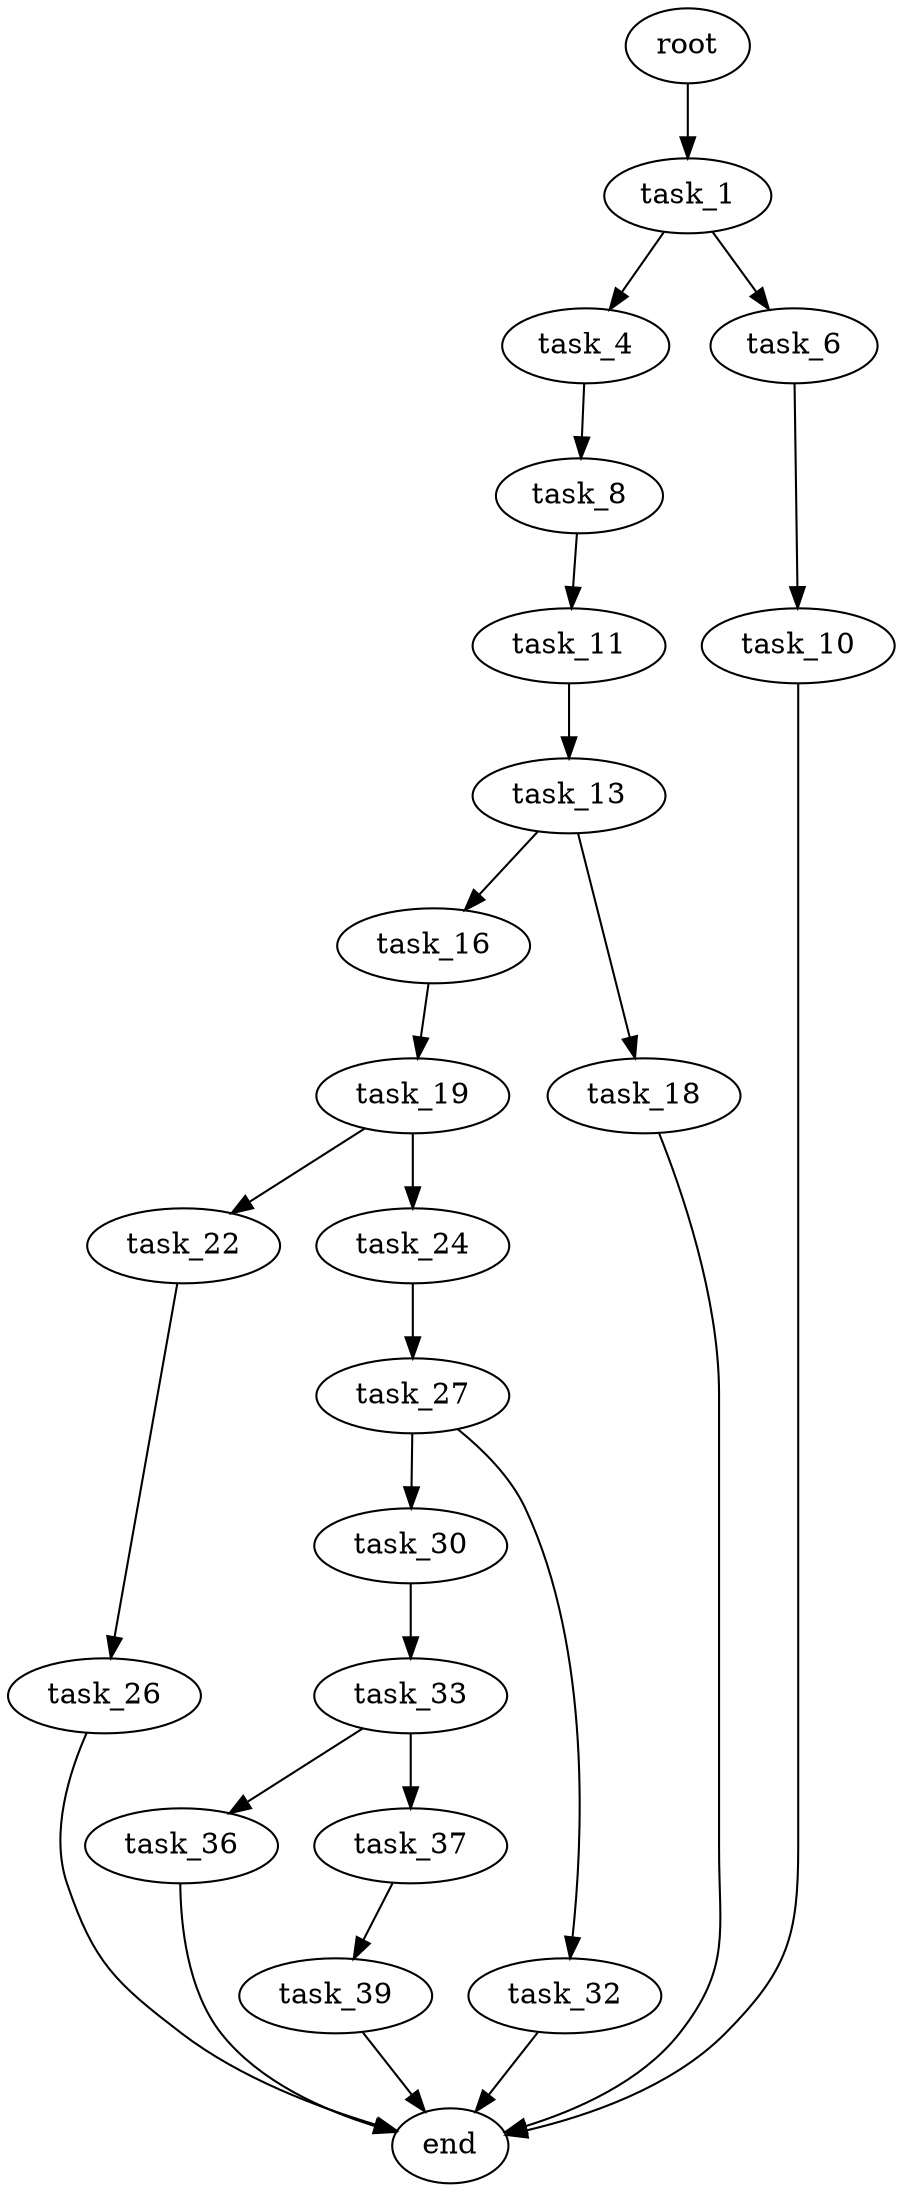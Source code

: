 digraph G {
  root [size="0.000000"];
  task_1 [size="222367727809.000000"];
  task_4 [size="10808490217.000000"];
  task_6 [size="1497543678.000000"];
  task_8 [size="873614798005.000000"];
  task_10 [size="544194825757.000000"];
  task_11 [size="68719476736.000000"];
  task_13 [size="1203386503776.000000"];
  task_16 [size="368293445632.000000"];
  task_18 [size="9112627462.000000"];
  task_19 [size="247480038383.000000"];
  task_22 [size="549755813888.000000"];
  task_24 [size="1896824473.000000"];
  task_26 [size="7580861895.000000"];
  task_27 [size="47332342137.000000"];
  task_30 [size="215320784582.000000"];
  task_32 [size="4174865610.000000"];
  task_33 [size="28991029248.000000"];
  task_36 [size="28991029248.000000"];
  task_37 [size="180640038587.000000"];
  task_39 [size="8589934592.000000"];
  end [size="0.000000"];

  root -> task_1 [size="1.000000"];
  task_1 -> task_4 [size="536870912.000000"];
  task_1 -> task_6 [size="536870912.000000"];
  task_4 -> task_8 [size="209715200.000000"];
  task_6 -> task_10 [size="33554432.000000"];
  task_8 -> task_11 [size="679477248.000000"];
  task_10 -> end [size="1.000000"];
  task_11 -> task_13 [size="134217728.000000"];
  task_13 -> task_16 [size="838860800.000000"];
  task_13 -> task_18 [size="838860800.000000"];
  task_16 -> task_19 [size="411041792.000000"];
  task_18 -> end [size="1.000000"];
  task_19 -> task_22 [size="301989888.000000"];
  task_19 -> task_24 [size="301989888.000000"];
  task_22 -> task_26 [size="536870912.000000"];
  task_24 -> task_27 [size="33554432.000000"];
  task_26 -> end [size="1.000000"];
  task_27 -> task_30 [size="838860800.000000"];
  task_27 -> task_32 [size="838860800.000000"];
  task_30 -> task_33 [size="411041792.000000"];
  task_32 -> end [size="1.000000"];
  task_33 -> task_36 [size="75497472.000000"];
  task_33 -> task_37 [size="75497472.000000"];
  task_36 -> end [size="1.000000"];
  task_37 -> task_39 [size="536870912.000000"];
  task_39 -> end [size="1.000000"];
}
